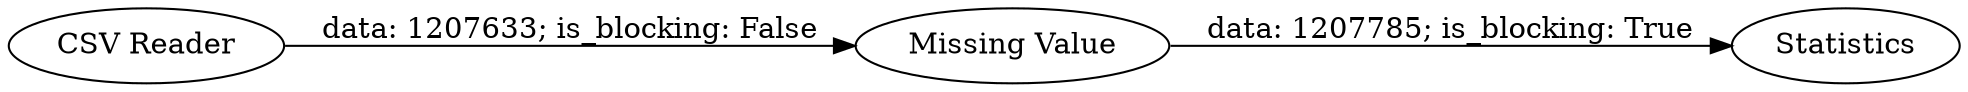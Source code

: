 digraph {
	"-5049605683931401457_1" [label="CSV Reader"]
	"-5049605683931401457_4" [label="Missing Value"]
	"-5049605683931401457_2" [label=Statistics]
	"-5049605683931401457_1" -> "-5049605683931401457_4" [label="data: 1207633; is_blocking: False"]
	"-5049605683931401457_4" -> "-5049605683931401457_2" [label="data: 1207785; is_blocking: True"]
	rankdir=LR
}
